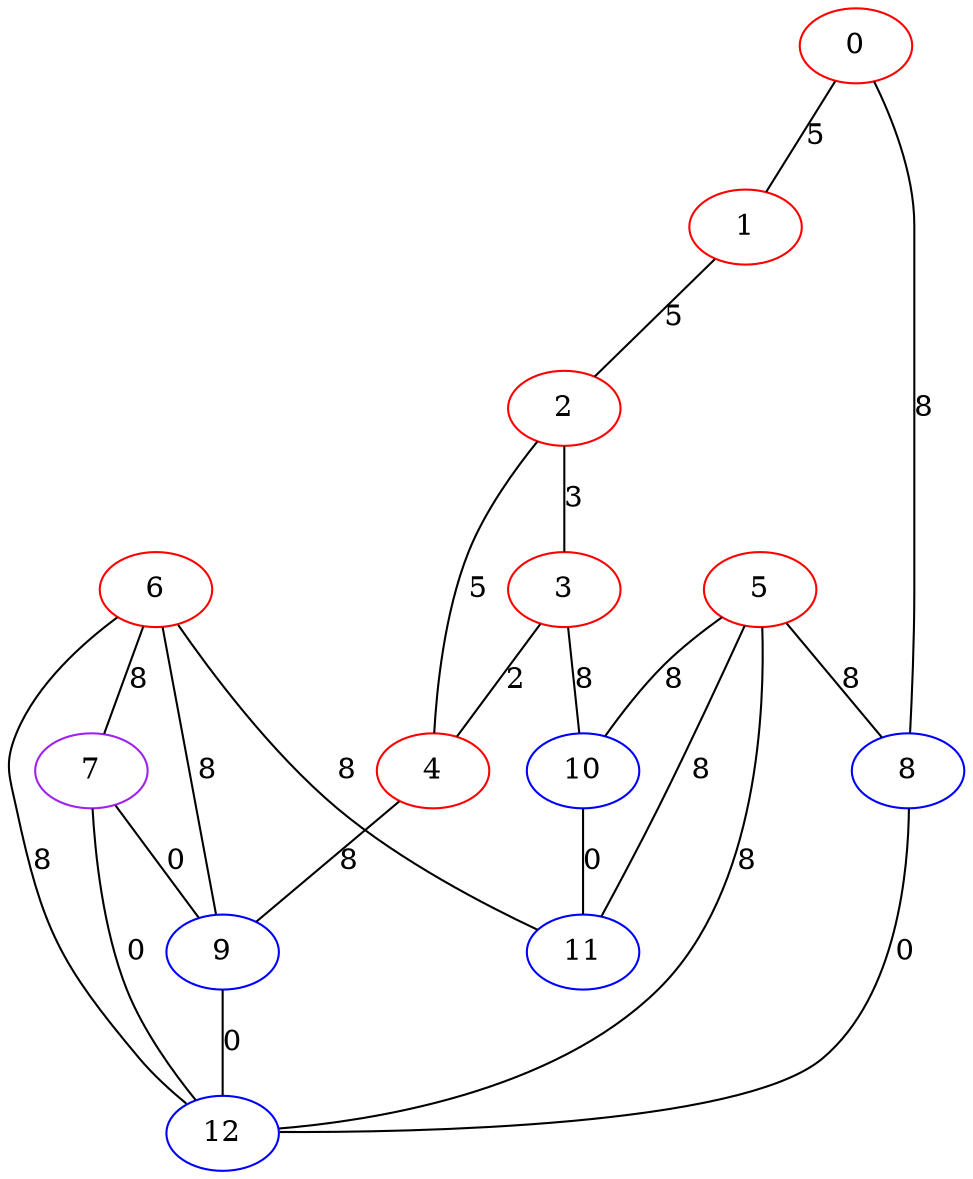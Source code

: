 graph "" {
0 [color=red, weight=1];
1 [color=red, weight=1];
2 [color=red, weight=1];
3 [color=red, weight=1];
4 [color=red, weight=1];
5 [color=red, weight=1];
6 [color=red, weight=1];
7 [color=purple, weight=4];
8 [color=blue, weight=3];
9 [color=blue, weight=3];
10 [color=blue, weight=3];
11 [color=blue, weight=3];
12 [color=blue, weight=3];
0 -- 8  [key=0, label=8];
0 -- 1  [key=0, label=5];
1 -- 2  [key=0, label=5];
2 -- 3  [key=0, label=3];
2 -- 4  [key=0, label=5];
3 -- 4  [key=0, label=2];
3 -- 10  [key=0, label=8];
4 -- 9  [key=0, label=8];
5 -- 8  [key=0, label=8];
5 -- 10  [key=0, label=8];
5 -- 11  [key=0, label=8];
5 -- 12  [key=0, label=8];
6 -- 9  [key=0, label=8];
6 -- 11  [key=0, label=8];
6 -- 12  [key=0, label=8];
6 -- 7  [key=0, label=8];
7 -- 9  [key=0, label=0];
7 -- 12  [key=0, label=0];
8 -- 12  [key=0, label=0];
9 -- 12  [key=0, label=0];
10 -- 11  [key=0, label=0];
}
